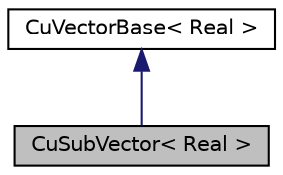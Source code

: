 digraph "CuSubVector&lt; Real &gt;"
{
  edge [fontname="Helvetica",fontsize="10",labelfontname="Helvetica",labelfontsize="10"];
  node [fontname="Helvetica",fontsize="10",shape=record];
  Node0 [label="CuSubVector\< Real \>",height=0.2,width=0.4,color="black", fillcolor="grey75", style="filled", fontcolor="black"];
  Node1 -> Node0 [dir="back",color="midnightblue",fontsize="10",style="solid",fontname="Helvetica"];
  Node1 [label="CuVectorBase\< Real \>",height=0.2,width=0.4,color="black", fillcolor="white", style="filled",URL="$classkaldi_1_1CuVectorBase.html",tooltip="Vector for CUDA computing. "];
}
